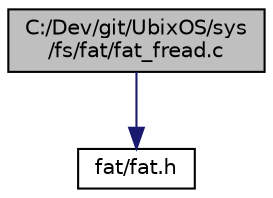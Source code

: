 digraph "C:/Dev/git/UbixOS/sys/fs/fat/fat_fread.c"
{
 // LATEX_PDF_SIZE
  edge [fontname="Helvetica",fontsize="10",labelfontname="Helvetica",labelfontsize="10"];
  node [fontname="Helvetica",fontsize="10",shape=record];
  Node1 [label="C:/Dev/git/UbixOS/sys\l/fs/fat/fat_fread.c",height=0.2,width=0.4,color="black", fillcolor="grey75", style="filled", fontcolor="black",tooltip=" "];
  Node1 -> Node2 [color="midnightblue",fontsize="10",style="solid",fontname="Helvetica"];
  Node2 [label="fat/fat.h",height=0.2,width=0.4,color="black", fillcolor="white", style="filled",URL="$fat_8h.html",tooltip=" "];
}
